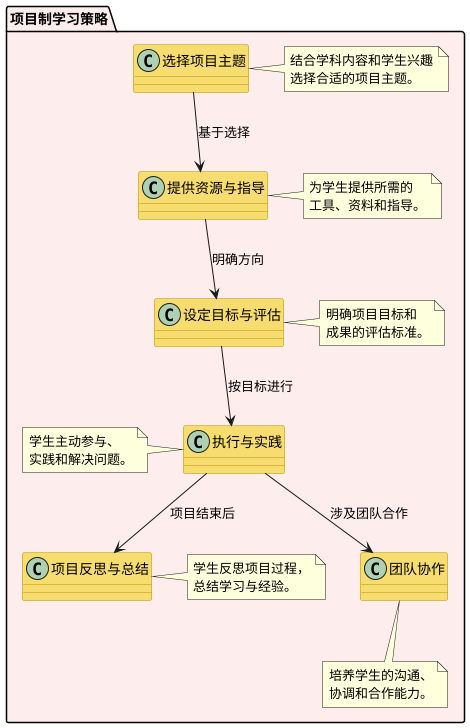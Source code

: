 @startuml
skinparam backgroundColor #FFFFFF
skinparam package {
  backgroundColor #FDEDEC
  borderColor #000000
  fontColor #000000
}

skinparam class {
  backgroundColor #F7DC6F
  borderColor #B7950B
  fontColor #000000
}

package "项目制学习策略" {

  class "选择项目主题" as ChooseTheme
  class "提供资源与指导" as ProvideResources
  class "设定目标与评估" as SetGoals
  class "执行与实践" as Execution
  class "团队协作" as Teamwork
  class "项目反思与总结" as Reflection

  ChooseTheme --> ProvideResources : "基于选择"
  ProvideResources --> SetGoals : "明确方向"
  SetGoals --> Execution : "按目标进行"
  Execution --> Reflection : "项目结束后"
  Execution -down-> Teamwork : "涉及团队合作"
  
  note right of ChooseTheme
    结合学科内容和学生兴趣
    选择合适的项目主题。
  end note
  
  note right of ProvideResources
    为学生提供所需的
    工具、资料和指导。
  end note
  
  note right of SetGoals
    明确项目目标和
    成果的评估标准。
  end note
  
  note left of Execution
    学生主动参与、
    实践和解决问题。
  end note
  
  note bottom of Teamwork
    培养学生的沟通、
    协调和合作能力。
  end note
  
  note right of Reflection
    学生反思项目过程，
    总结学习与经验。
  end note
}
@enduml
